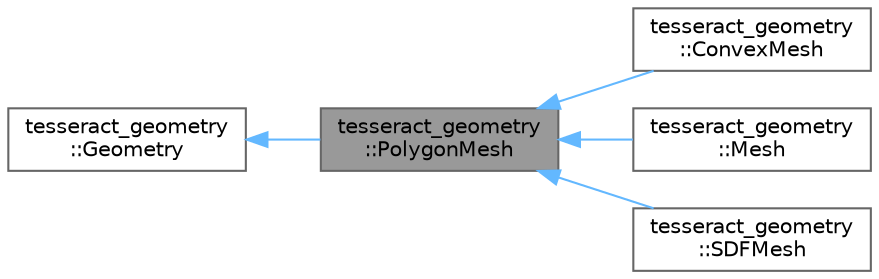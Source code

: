 digraph "tesseract_geometry::PolygonMesh"
{
 // LATEX_PDF_SIZE
  bgcolor="transparent";
  edge [fontname=Helvetica,fontsize=10,labelfontname=Helvetica,labelfontsize=10];
  node [fontname=Helvetica,fontsize=10,shape=box,height=0.2,width=0.4];
  rankdir="LR";
  Node1 [label="tesseract_geometry\l::PolygonMesh",height=0.2,width=0.4,color="gray40", fillcolor="grey60", style="filled", fontcolor="black",tooltip=" "];
  Node2 -> Node1 [dir="back",color="steelblue1",style="solid"];
  Node2 [label="tesseract_geometry\l::Geometry",height=0.2,width=0.4,color="gray40", fillcolor="white", style="filled",URL="$df/d1a/classtesseract__geometry_1_1Geometry.html",tooltip=" "];
  Node1 -> Node3 [dir="back",color="steelblue1",style="solid"];
  Node3 [label="tesseract_geometry\l::ConvexMesh",height=0.2,width=0.4,color="gray40", fillcolor="white", style="filled",URL="$d9/d63/classtesseract__geometry_1_1ConvexMesh.html",tooltip=" "];
  Node1 -> Node4 [dir="back",color="steelblue1",style="solid"];
  Node4 [label="tesseract_geometry\l::Mesh",height=0.2,width=0.4,color="gray40", fillcolor="white", style="filled",URL="$d4/d98/classtesseract__geometry_1_1Mesh.html",tooltip=" "];
  Node1 -> Node5 [dir="back",color="steelblue1",style="solid"];
  Node5 [label="tesseract_geometry\l::SDFMesh",height=0.2,width=0.4,color="gray40", fillcolor="white", style="filled",URL="$d8/d3b/classtesseract__geometry_1_1SDFMesh.html",tooltip=" "];
}
